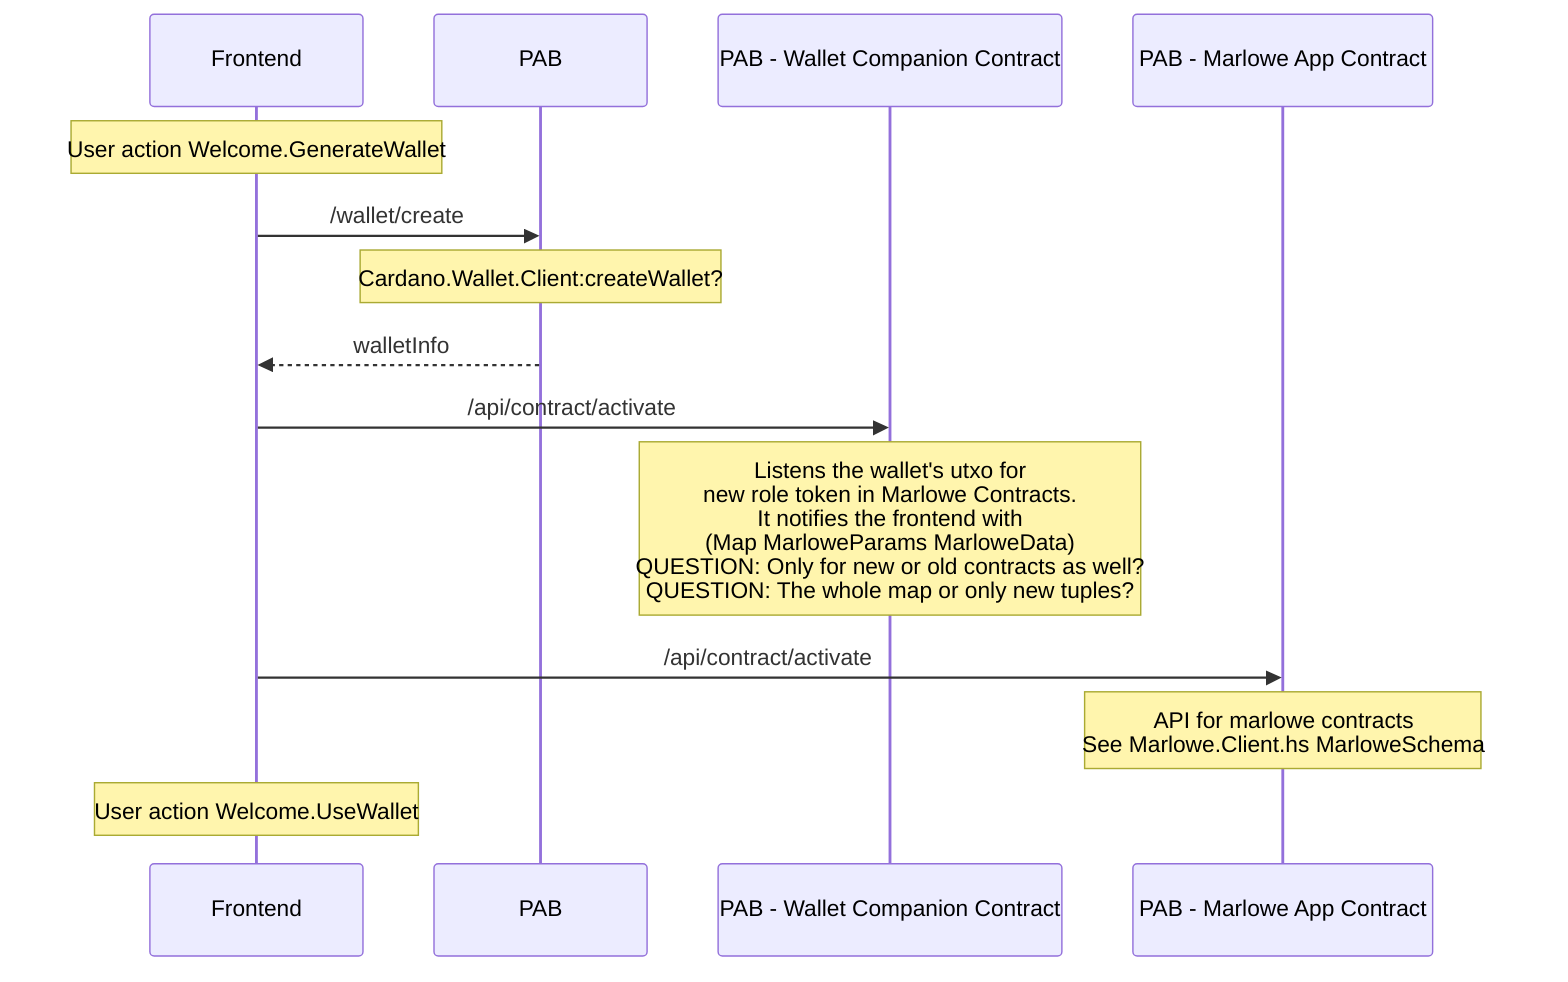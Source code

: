 sequenceDiagram
    participant Frontend
    participant PAB
    participant WalletCompanion as PAB - Wallet Companion Contract
    participant MarloweApp as PAB - Marlowe App Contract

    Note over Frontend: User action Welcome.GenerateWallet
    Frontend->>PAB: /wallet/create
    Note over PAB: Cardano.Wallet.Client:createWallet?
    PAB-->>Frontend: walletInfo

    Frontend->>WalletCompanion: /api/contract/activate
    Note over WalletCompanion: Listens the wallet's utxo for<br>new role token in Marlowe Contracts. <br>It notifies the frontend with<br> (Map MarloweParams MarloweData)<br>QUESTION: Only for new or old contracts as well?<br>QUESTION: The whole map or only new tuples?

    Frontend->>MarloweApp: /api/contract/activate
    Note over MarloweApp: API for marlowe contracts<br>See Marlowe.Client.hs MarloweSchema

    Note over Frontend: User action Welcome.UseWallet